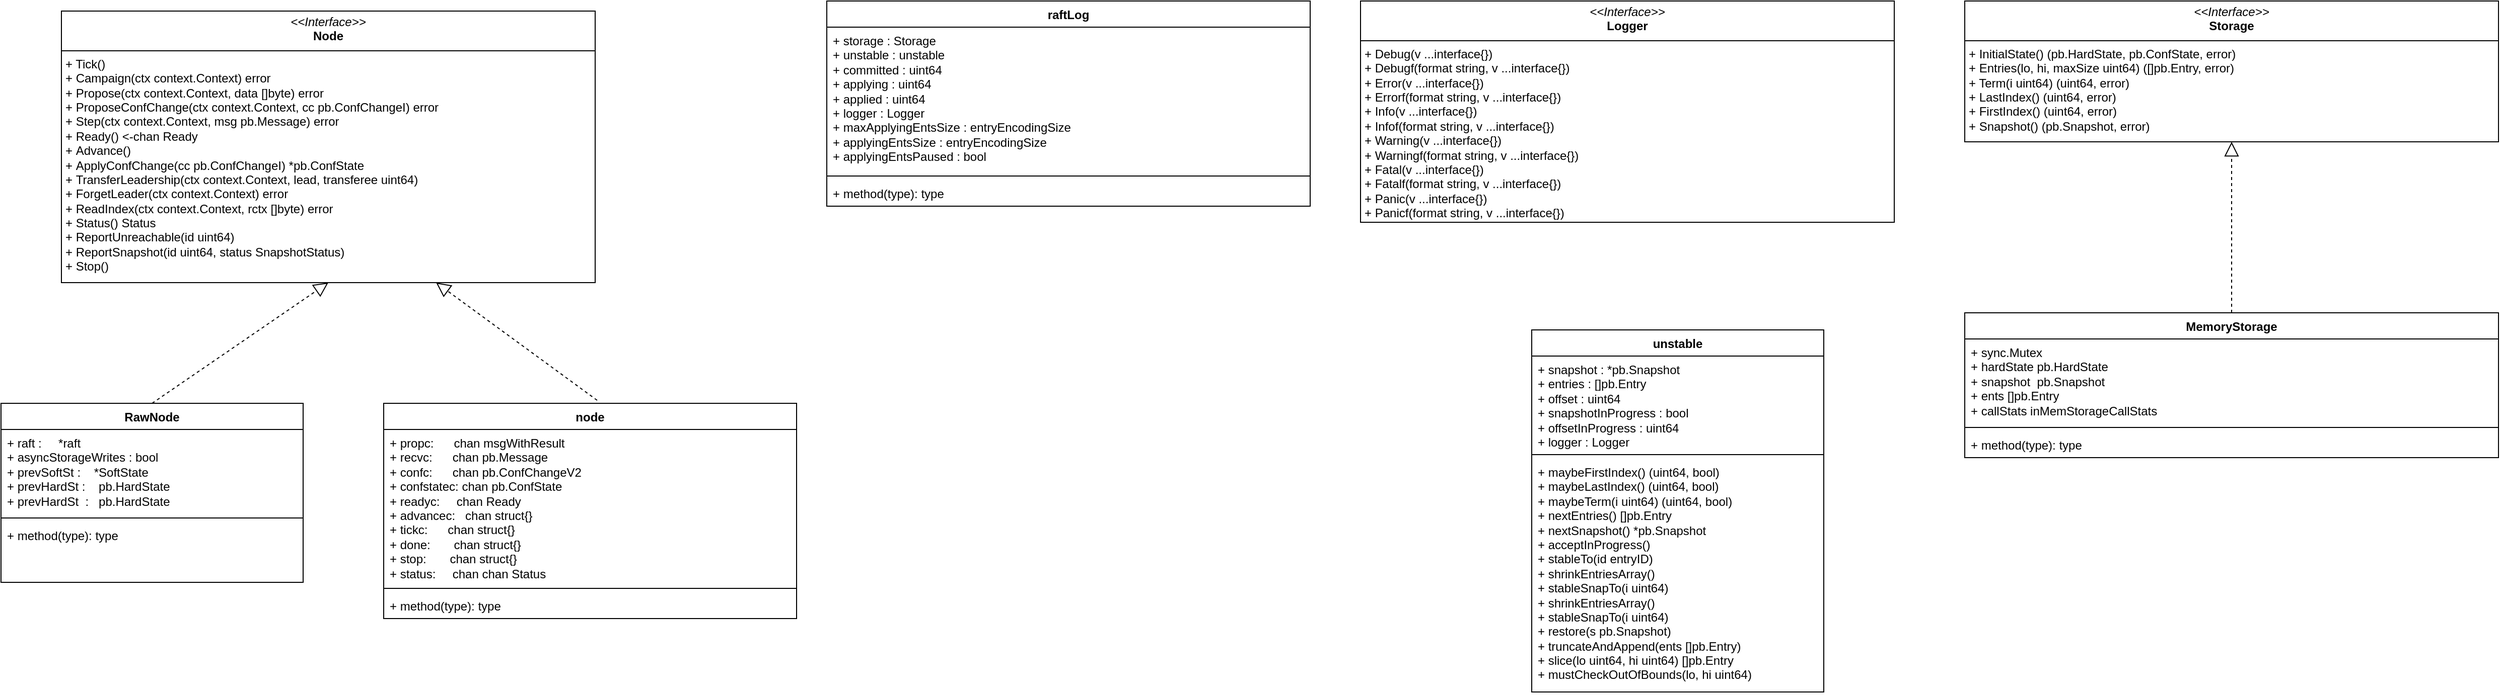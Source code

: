 <mxfile version="24.0.6" type="github">
  <diagram id="C5RBs43oDa-KdzZeNtuy" name="Page-1">
    <mxGraphModel dx="1434" dy="756" grid="1" gridSize="10" guides="1" tooltips="1" connect="1" arrows="1" fold="1" page="1" pageScale="1" pageWidth="827" pageHeight="1169" math="0" shadow="0">
      <root>
        <mxCell id="WIyWlLk6GJQsqaUBKTNV-0" />
        <mxCell id="WIyWlLk6GJQsqaUBKTNV-1" parent="WIyWlLk6GJQsqaUBKTNV-0" />
        <mxCell id="UsrhPFYfwKCN6MS07LHe-1" value="&lt;p style=&quot;margin:0px;margin-top:4px;text-align:center;&quot;&gt;&lt;i&gt;&amp;lt;&amp;lt;Interface&amp;gt;&amp;gt;&lt;/i&gt;&lt;br&gt;&lt;b&gt;Node&lt;/b&gt;&lt;/p&gt;&lt;hr size=&quot;1&quot; style=&quot;border-style:solid;&quot;&gt;&lt;p style=&quot;margin:0px;margin-left:4px;&quot;&gt;&lt;/p&gt;&lt;p style=&quot;margin:0px;margin-left:4px;&quot;&gt;+ Tick()&lt;br&gt;+ Campaign(ctx context.Context) error&lt;/p&gt;&lt;p style=&quot;margin:0px;margin-left:4px;&quot;&gt;+&amp;nbsp;Propose(ctx context.Context, data []byte) error&lt;/p&gt;&lt;p style=&quot;margin:0px;margin-left:4px;&quot;&gt;+&amp;nbsp;ProposeConfChange(ctx context.Context, cc pb.ConfChangeI) error&lt;/p&gt;&lt;p style=&quot;margin:0px;margin-left:4px;&quot;&gt;+&amp;nbsp;Step(ctx context.Context, msg pb.Message) error&lt;/p&gt;&lt;p style=&quot;margin:0px;margin-left:4px;&quot;&gt;+&amp;nbsp;Ready() &amp;lt;-chan Ready&lt;/p&gt;&lt;p style=&quot;margin:0px;margin-left:4px;&quot;&gt;+&amp;nbsp;Advance()&lt;/p&gt;&lt;p style=&quot;margin:0px;margin-left:4px;&quot;&gt;+&amp;nbsp;ApplyConfChange(cc pb.ConfChangeI) *pb.ConfState&lt;/p&gt;&lt;p style=&quot;margin:0px;margin-left:4px;&quot;&gt;+&amp;nbsp;TransferLeadership(ctx context.Context, lead, transferee uint64)&lt;/p&gt;&lt;p style=&quot;margin:0px;margin-left:4px;&quot;&gt;+&amp;nbsp;ForgetLeader(ctx context.Context) error&lt;/p&gt;&lt;p style=&quot;margin:0px;margin-left:4px;&quot;&gt;+&amp;nbsp;ReadIndex(ctx context.Context, rctx []byte) error&lt;/p&gt;&lt;p style=&quot;margin:0px;margin-left:4px;&quot;&gt;+&amp;nbsp;Status() Status&lt;/p&gt;&lt;p style=&quot;margin:0px;margin-left:4px;&quot;&gt;+&amp;nbsp;ReportUnreachable(id uint64)&lt;/p&gt;&lt;p style=&quot;margin:0px;margin-left:4px;&quot;&gt;+&amp;nbsp;ReportSnapshot(id uint64, status SnapshotStatus)&lt;/p&gt;&lt;p style=&quot;margin:0px;margin-left:4px;&quot;&gt;+&amp;nbsp;Stop()&lt;/p&gt;" style="verticalAlign=top;align=left;overflow=fill;html=1;whiteSpace=wrap;" vertex="1" parent="WIyWlLk6GJQsqaUBKTNV-1">
          <mxGeometry x="90" y="80" width="530" height="270" as="geometry" />
        </mxCell>
        <mxCell id="UsrhPFYfwKCN6MS07LHe-2" value="RawNode" style="swimlane;fontStyle=1;align=center;verticalAlign=top;childLayout=stackLayout;horizontal=1;startSize=26;horizontalStack=0;resizeParent=1;resizeParentMax=0;resizeLast=0;collapsible=1;marginBottom=0;whiteSpace=wrap;html=1;" vertex="1" parent="WIyWlLk6GJQsqaUBKTNV-1">
          <mxGeometry x="30" y="470" width="300" height="178" as="geometry" />
        </mxCell>
        <mxCell id="UsrhPFYfwKCN6MS07LHe-3" value="+&amp;nbsp;raft :&amp;nbsp; &amp;nbsp; &amp;nbsp;*raft&lt;div&gt;+&amp;nbsp;asyncStorageWrites : bool&lt;/div&gt;&lt;div&gt;+&amp;nbsp;prevSoftSt :&amp;nbsp; &amp;nbsp; *SoftState&lt;/div&gt;&lt;div&gt;+&amp;nbsp;prevHardSt :&amp;nbsp; &amp;nbsp; pb.HardState&lt;/div&gt;&lt;div&gt;+&amp;nbsp;prevHardSt&amp;nbsp; :&amp;nbsp; &amp;nbsp;pb.HardState&lt;/div&gt;" style="text;strokeColor=none;fillColor=none;align=left;verticalAlign=top;spacingLeft=4;spacingRight=4;overflow=hidden;rotatable=0;points=[[0,0.5],[1,0.5]];portConstraint=eastwest;whiteSpace=wrap;html=1;" vertex="1" parent="UsrhPFYfwKCN6MS07LHe-2">
          <mxGeometry y="26" width="300" height="84" as="geometry" />
        </mxCell>
        <mxCell id="UsrhPFYfwKCN6MS07LHe-4" value="" style="line;strokeWidth=1;fillColor=none;align=left;verticalAlign=middle;spacingTop=-1;spacingLeft=3;spacingRight=3;rotatable=0;labelPosition=right;points=[];portConstraint=eastwest;strokeColor=inherit;" vertex="1" parent="UsrhPFYfwKCN6MS07LHe-2">
          <mxGeometry y="110" width="300" height="8" as="geometry" />
        </mxCell>
        <mxCell id="UsrhPFYfwKCN6MS07LHe-5" value="+ method(type): type" style="text;strokeColor=none;fillColor=none;align=left;verticalAlign=top;spacingLeft=4;spacingRight=4;overflow=hidden;rotatable=0;points=[[0,0.5],[1,0.5]];portConstraint=eastwest;whiteSpace=wrap;html=1;" vertex="1" parent="UsrhPFYfwKCN6MS07LHe-2">
          <mxGeometry y="118" width="300" height="60" as="geometry" />
        </mxCell>
        <mxCell id="UsrhPFYfwKCN6MS07LHe-6" value="" style="endArrow=block;dashed=1;endFill=0;endSize=12;html=1;rounded=0;exitX=0.5;exitY=0;exitDx=0;exitDy=0;entryX=0.5;entryY=1;entryDx=0;entryDy=0;" edge="1" parent="WIyWlLk6GJQsqaUBKTNV-1" source="UsrhPFYfwKCN6MS07LHe-2" target="UsrhPFYfwKCN6MS07LHe-1">
          <mxGeometry width="160" relative="1" as="geometry">
            <mxPoint x="330" y="390" as="sourcePoint" />
            <mxPoint x="490" y="390" as="targetPoint" />
          </mxGeometry>
        </mxCell>
        <mxCell id="UsrhPFYfwKCN6MS07LHe-7" value="node" style="swimlane;fontStyle=1;align=center;verticalAlign=top;childLayout=stackLayout;horizontal=1;startSize=26;horizontalStack=0;resizeParent=1;resizeParentMax=0;resizeLast=0;collapsible=1;marginBottom=0;whiteSpace=wrap;html=1;" vertex="1" parent="WIyWlLk6GJQsqaUBKTNV-1">
          <mxGeometry x="410" y="470" width="410" height="214" as="geometry" />
        </mxCell>
        <mxCell id="UsrhPFYfwKCN6MS07LHe-8" value="+&amp;nbsp;&lt;span style=&quot;background-color: initial;&quot;&gt;propc:&amp;nbsp; &amp;nbsp; &amp;nbsp; chan msgWithResult&lt;/span&gt;&lt;div&gt;+ recvc:&amp;nbsp; &amp;nbsp; &amp;nbsp; chan pb.Message&lt;/div&gt;&lt;div&gt;+ confc:&amp;nbsp; &amp;nbsp; &amp;nbsp; chan pb.ConfChangeV2&lt;/div&gt;&lt;div&gt;+ confstatec: chan pb.ConfState&lt;/div&gt;&lt;div&gt;+ readyc:&amp;nbsp; &amp;nbsp; &amp;nbsp;chan Ready&lt;/div&gt;&lt;div&gt;+ advancec:&amp;nbsp; &amp;nbsp;chan struct{}&lt;/div&gt;&lt;div&gt;+ tickc:&amp;nbsp; &amp;nbsp; &amp;nbsp; chan struct{}&lt;/div&gt;&lt;div&gt;+ done:&amp;nbsp; &amp;nbsp; &amp;nbsp; &amp;nbsp;chan struct{}&lt;/div&gt;&lt;div&gt;+ stop:&amp;nbsp; &amp;nbsp; &amp;nbsp; &amp;nbsp;chan struct{}&lt;/div&gt;&lt;div&gt;+ status:&amp;nbsp; &amp;nbsp; &amp;nbsp;chan chan Status&lt;/div&gt;&lt;div&gt;&lt;br&gt;&lt;/div&gt;&lt;div&gt;+ rn: *RawNode&lt;/div&gt;" style="text;strokeColor=none;fillColor=none;align=left;verticalAlign=top;spacingLeft=4;spacingRight=4;overflow=hidden;rotatable=0;points=[[0,0.5],[1,0.5]];portConstraint=eastwest;whiteSpace=wrap;html=1;" vertex="1" parent="UsrhPFYfwKCN6MS07LHe-7">
          <mxGeometry y="26" width="410" height="154" as="geometry" />
        </mxCell>
        <mxCell id="UsrhPFYfwKCN6MS07LHe-9" value="" style="line;strokeWidth=1;fillColor=none;align=left;verticalAlign=middle;spacingTop=-1;spacingLeft=3;spacingRight=3;rotatable=0;labelPosition=right;points=[];portConstraint=eastwest;strokeColor=inherit;" vertex="1" parent="UsrhPFYfwKCN6MS07LHe-7">
          <mxGeometry y="180" width="410" height="8" as="geometry" />
        </mxCell>
        <mxCell id="UsrhPFYfwKCN6MS07LHe-10" value="+ method(type): type" style="text;strokeColor=none;fillColor=none;align=left;verticalAlign=top;spacingLeft=4;spacingRight=4;overflow=hidden;rotatable=0;points=[[0,0.5],[1,0.5]];portConstraint=eastwest;whiteSpace=wrap;html=1;" vertex="1" parent="UsrhPFYfwKCN6MS07LHe-7">
          <mxGeometry y="188" width="410" height="26" as="geometry" />
        </mxCell>
        <mxCell id="UsrhPFYfwKCN6MS07LHe-11" value="" style="endArrow=block;dashed=1;endFill=0;endSize=12;html=1;rounded=0;exitX=0.517;exitY=-0.014;exitDx=0;exitDy=0;exitPerimeter=0;entryX=0.702;entryY=1;entryDx=0;entryDy=0;entryPerimeter=0;" edge="1" parent="WIyWlLk6GJQsqaUBKTNV-1" source="UsrhPFYfwKCN6MS07LHe-7" target="UsrhPFYfwKCN6MS07LHe-1">
          <mxGeometry width="160" relative="1" as="geometry">
            <mxPoint x="590" y="410" as="sourcePoint" />
            <mxPoint x="750" y="410" as="targetPoint" />
          </mxGeometry>
        </mxCell>
        <mxCell id="UsrhPFYfwKCN6MS07LHe-12" value="unstable" style="swimlane;fontStyle=1;align=center;verticalAlign=top;childLayout=stackLayout;horizontal=1;startSize=26;horizontalStack=0;resizeParent=1;resizeParentMax=0;resizeLast=0;collapsible=1;marginBottom=0;whiteSpace=wrap;html=1;" vertex="1" parent="WIyWlLk6GJQsqaUBKTNV-1">
          <mxGeometry x="1550" y="397" width="290" height="360" as="geometry" />
        </mxCell>
        <mxCell id="UsrhPFYfwKCN6MS07LHe-13" value="&lt;div&gt;+ snapshot : *pb.Snapshot&lt;/div&gt;&lt;div&gt;+ entries : []pb.Entry&lt;/div&gt;&lt;div&gt;+ offset : uint64&lt;/div&gt;&lt;div&gt;+ snapshotInProgress : bool&lt;/div&gt;&lt;div&gt;+ offsetInProgress : uint64&lt;/div&gt;&lt;div&gt;+ logger : Logger&lt;/div&gt;" style="text;strokeColor=none;fillColor=none;align=left;verticalAlign=top;spacingLeft=4;spacingRight=4;overflow=hidden;rotatable=0;points=[[0,0.5],[1,0.5]];portConstraint=eastwest;whiteSpace=wrap;html=1;" vertex="1" parent="UsrhPFYfwKCN6MS07LHe-12">
          <mxGeometry y="26" width="290" height="94" as="geometry" />
        </mxCell>
        <mxCell id="UsrhPFYfwKCN6MS07LHe-14" value="" style="line;strokeWidth=1;fillColor=none;align=left;verticalAlign=middle;spacingTop=-1;spacingLeft=3;spacingRight=3;rotatable=0;labelPosition=right;points=[];portConstraint=eastwest;strokeColor=inherit;" vertex="1" parent="UsrhPFYfwKCN6MS07LHe-12">
          <mxGeometry y="120" width="290" height="8" as="geometry" />
        </mxCell>
        <mxCell id="UsrhPFYfwKCN6MS07LHe-15" value="+ maybeFirstIndex() (uint64, bool)&lt;div&gt;+&amp;nbsp;maybeLastIndex() (uint64, bool)&lt;/div&gt;&lt;div&gt;+&amp;nbsp;maybeTerm(i uint64) (uint64, bool)&lt;/div&gt;&lt;div&gt;+&amp;nbsp;nextEntries() []pb.Entry&lt;/div&gt;&lt;div&gt;+&amp;nbsp;nextSnapshot() *pb.Snapshot&lt;/div&gt;&lt;div&gt;+&amp;nbsp;acceptInProgress()&lt;/div&gt;&lt;div&gt;+&amp;nbsp;stableTo(id entryID)&lt;/div&gt;&lt;div&gt;+&amp;nbsp;shrinkEntriesArray()&lt;/div&gt;&lt;div&gt;+&amp;nbsp;stableSnapTo(i uint64)&lt;/div&gt;&lt;div&gt;+&amp;nbsp;shrinkEntriesArray()&lt;/div&gt;&lt;div&gt;+&amp;nbsp;stableSnapTo(i uint64)&lt;br&gt;+&amp;nbsp;restore(s pb.Snapshot)&lt;/div&gt;&lt;div&gt;+&amp;nbsp;truncateAndAppend(ents []pb.Entry)&lt;/div&gt;&lt;div&gt;+&amp;nbsp;slice(lo uint64, hi uint64) []pb.Entry&lt;/div&gt;&lt;div&gt;+&amp;nbsp;mustCheckOutOfBounds(lo, hi uint64)&lt;/div&gt;" style="text;strokeColor=none;fillColor=none;align=left;verticalAlign=top;spacingLeft=4;spacingRight=4;overflow=hidden;rotatable=0;points=[[0,0.5],[1,0.5]];portConstraint=eastwest;whiteSpace=wrap;html=1;" vertex="1" parent="UsrhPFYfwKCN6MS07LHe-12">
          <mxGeometry y="128" width="290" height="232" as="geometry" />
        </mxCell>
        <mxCell id="UsrhPFYfwKCN6MS07LHe-17" value="&lt;p style=&quot;margin:0px;margin-top:4px;text-align:center;&quot;&gt;&lt;i&gt;&amp;lt;&amp;lt;Interface&amp;gt;&amp;gt;&lt;/i&gt;&lt;br&gt;&lt;b&gt;Logger&lt;/b&gt;&lt;/p&gt;&lt;hr size=&quot;1&quot; style=&quot;border-style:solid;&quot;&gt;&lt;p style=&quot;margin:0px;margin-left:4px;&quot;&gt;&lt;/p&gt;&lt;p style=&quot;margin:0px;margin-left:4px;&quot;&gt;+ Debug(v ...interface{})&lt;/p&gt;&lt;p style=&quot;margin:0px;margin-left:4px;&quot;&gt;+ Debugf(format string, v ...interface{})&lt;/p&gt;&lt;p style=&quot;margin:0px;margin-left:4px;&quot;&gt;+ Error(v ...interface{})&lt;/p&gt;&lt;p style=&quot;margin:0px;margin-left:4px;&quot;&gt;+ Errorf(format string, v ...interface{})&lt;/p&gt;&lt;p style=&quot;margin:0px;margin-left:4px;&quot;&gt;+ Info(v ...interface{})&lt;/p&gt;&lt;p style=&quot;margin:0px;margin-left:4px;&quot;&gt;+ Infof(format string, v ...interface{})&lt;/p&gt;&lt;p style=&quot;margin:0px;margin-left:4px;&quot;&gt;+ Warning(v ...interface{})&lt;/p&gt;&lt;p style=&quot;margin:0px;margin-left:4px;&quot;&gt;+ Warningf(format string, v ...interface{})&lt;/p&gt;&lt;p style=&quot;margin:0px;margin-left:4px;&quot;&gt;+ Fatal(v ...interface{})&lt;/p&gt;&lt;p style=&quot;margin:0px;margin-left:4px;&quot;&gt;+ Fatalf(format string, v ...interface{})&lt;/p&gt;&lt;p style=&quot;margin:0px;margin-left:4px;&quot;&gt;+ Panic(v ...interface{})&lt;/p&gt;&lt;p style=&quot;margin:0px;margin-left:4px;&quot;&gt;+ Panicf(format string, v ...interface{})&lt;/p&gt;" style="verticalAlign=top;align=left;overflow=fill;html=1;whiteSpace=wrap;" vertex="1" parent="WIyWlLk6GJQsqaUBKTNV-1">
          <mxGeometry x="1380" y="70" width="530" height="220" as="geometry" />
        </mxCell>
        <mxCell id="UsrhPFYfwKCN6MS07LHe-18" value="&lt;p style=&quot;margin:0px;margin-top:4px;text-align:center;&quot;&gt;&lt;i&gt;&amp;lt;&amp;lt;Interface&amp;gt;&amp;gt;&lt;/i&gt;&lt;br&gt;&lt;b&gt;Storage&lt;/b&gt;&lt;br&gt;&lt;/p&gt;&lt;hr size=&quot;1&quot; style=&quot;border-style:solid;&quot;&gt;&lt;p style=&quot;margin:0px;margin-left:4px;&quot;&gt;&lt;/p&gt;&lt;p style=&quot;margin:0px;margin-left:4px;&quot;&gt;+ InitialState() (pb.HardState, pb.ConfState, error)&lt;/p&gt;&lt;p style=&quot;margin:0px;margin-left:4px;&quot;&gt;+ Entries(lo, hi, maxSize uint64) ([]pb.Entry, error)&lt;/p&gt;&lt;p style=&quot;margin:0px;margin-left:4px;&quot;&gt;+ Term(i uint64) (uint64, error)&lt;/p&gt;&lt;p style=&quot;margin:0px;margin-left:4px;&quot;&gt;+ LastIndex() (uint64, error)&lt;/p&gt;&lt;p style=&quot;margin:0px;margin-left:4px;&quot;&gt;+ FirstIndex() (uint64, error)&lt;/p&gt;&lt;p style=&quot;margin:0px;margin-left:4px;&quot;&gt;+ Snapshot() (pb.Snapshot, error)&lt;/p&gt;" style="verticalAlign=top;align=left;overflow=fill;html=1;whiteSpace=wrap;" vertex="1" parent="WIyWlLk6GJQsqaUBKTNV-1">
          <mxGeometry x="1980" y="70" width="530" height="140" as="geometry" />
        </mxCell>
        <mxCell id="UsrhPFYfwKCN6MS07LHe-19" value="MemoryStorage" style="swimlane;fontStyle=1;align=center;verticalAlign=top;childLayout=stackLayout;horizontal=1;startSize=26;horizontalStack=0;resizeParent=1;resizeParentMax=0;resizeLast=0;collapsible=1;marginBottom=0;whiteSpace=wrap;html=1;" vertex="1" parent="WIyWlLk6GJQsqaUBKTNV-1">
          <mxGeometry x="1980" y="380" width="530" height="144" as="geometry" />
        </mxCell>
        <mxCell id="UsrhPFYfwKCN6MS07LHe-20" value="+ sync.Mutex&lt;div&gt;+&amp;nbsp;hardState pb.HardState&lt;/div&gt;&lt;div&gt;+&amp;nbsp;snapshot&amp;nbsp; pb.Snapshot&lt;/div&gt;&lt;div&gt;+&amp;nbsp;ents []pb.Entry&lt;/div&gt;&lt;div&gt;+&amp;nbsp;callStats inMemStorageCallStats&lt;/div&gt;" style="text;strokeColor=none;fillColor=none;align=left;verticalAlign=top;spacingLeft=4;spacingRight=4;overflow=hidden;rotatable=0;points=[[0,0.5],[1,0.5]];portConstraint=eastwest;whiteSpace=wrap;html=1;" vertex="1" parent="UsrhPFYfwKCN6MS07LHe-19">
          <mxGeometry y="26" width="530" height="84" as="geometry" />
        </mxCell>
        <mxCell id="UsrhPFYfwKCN6MS07LHe-21" value="" style="line;strokeWidth=1;fillColor=none;align=left;verticalAlign=middle;spacingTop=-1;spacingLeft=3;spacingRight=3;rotatable=0;labelPosition=right;points=[];portConstraint=eastwest;strokeColor=inherit;" vertex="1" parent="UsrhPFYfwKCN6MS07LHe-19">
          <mxGeometry y="110" width="530" height="8" as="geometry" />
        </mxCell>
        <mxCell id="UsrhPFYfwKCN6MS07LHe-22" value="+ method(type): type" style="text;strokeColor=none;fillColor=none;align=left;verticalAlign=top;spacingLeft=4;spacingRight=4;overflow=hidden;rotatable=0;points=[[0,0.5],[1,0.5]];portConstraint=eastwest;whiteSpace=wrap;html=1;" vertex="1" parent="UsrhPFYfwKCN6MS07LHe-19">
          <mxGeometry y="118" width="530" height="26" as="geometry" />
        </mxCell>
        <mxCell id="UsrhPFYfwKCN6MS07LHe-23" value="" style="endArrow=block;dashed=1;endFill=0;endSize=12;html=1;rounded=0;entryX=0.5;entryY=1;entryDx=0;entryDy=0;exitX=0.5;exitY=0;exitDx=0;exitDy=0;" edge="1" parent="WIyWlLk6GJQsqaUBKTNV-1" source="UsrhPFYfwKCN6MS07LHe-19" target="UsrhPFYfwKCN6MS07LHe-18">
          <mxGeometry width="160" relative="1" as="geometry">
            <mxPoint x="2180" y="440" as="sourcePoint" />
            <mxPoint x="2340" y="440" as="targetPoint" />
          </mxGeometry>
        </mxCell>
        <mxCell id="UsrhPFYfwKCN6MS07LHe-24" value="raftLog" style="swimlane;fontStyle=1;align=center;verticalAlign=top;childLayout=stackLayout;horizontal=1;startSize=26;horizontalStack=0;resizeParent=1;resizeParentMax=0;resizeLast=0;collapsible=1;marginBottom=0;whiteSpace=wrap;html=1;" vertex="1" parent="WIyWlLk6GJQsqaUBKTNV-1">
          <mxGeometry x="850" y="70" width="480" height="204" as="geometry" />
        </mxCell>
        <mxCell id="UsrhPFYfwKCN6MS07LHe-25" value="&lt;div&gt;+ storage : Storage&lt;/div&gt;&lt;div&gt;+ unstable : unstable&lt;/div&gt;&lt;div&gt;+ committed : uint64&lt;/div&gt;&lt;div&gt;+ applying : uint64&lt;/div&gt;&lt;div&gt;+ applied : uint64&lt;/div&gt;&lt;div&gt;+ logger : Logger&lt;/div&gt;&lt;div&gt;+ maxApplyingEntsSize : entryEncodingSize&lt;/div&gt;&lt;div&gt;+ applyingEntsSize : entryEncodingSize&lt;/div&gt;&lt;div&gt;+ applyingEntsPaused : bool&lt;/div&gt;" style="text;strokeColor=none;fillColor=none;align=left;verticalAlign=top;spacingLeft=4;spacingRight=4;overflow=hidden;rotatable=0;points=[[0,0.5],[1,0.5]];portConstraint=eastwest;whiteSpace=wrap;html=1;" vertex="1" parent="UsrhPFYfwKCN6MS07LHe-24">
          <mxGeometry y="26" width="480" height="144" as="geometry" />
        </mxCell>
        <mxCell id="UsrhPFYfwKCN6MS07LHe-26" value="" style="line;strokeWidth=1;fillColor=none;align=left;verticalAlign=middle;spacingTop=-1;spacingLeft=3;spacingRight=3;rotatable=0;labelPosition=right;points=[];portConstraint=eastwest;strokeColor=inherit;" vertex="1" parent="UsrhPFYfwKCN6MS07LHe-24">
          <mxGeometry y="170" width="480" height="8" as="geometry" />
        </mxCell>
        <mxCell id="UsrhPFYfwKCN6MS07LHe-27" value="+ method(type): type" style="text;strokeColor=none;fillColor=none;align=left;verticalAlign=top;spacingLeft=4;spacingRight=4;overflow=hidden;rotatable=0;points=[[0,0.5],[1,0.5]];portConstraint=eastwest;whiteSpace=wrap;html=1;" vertex="1" parent="UsrhPFYfwKCN6MS07LHe-24">
          <mxGeometry y="178" width="480" height="26" as="geometry" />
        </mxCell>
      </root>
    </mxGraphModel>
  </diagram>
</mxfile>
